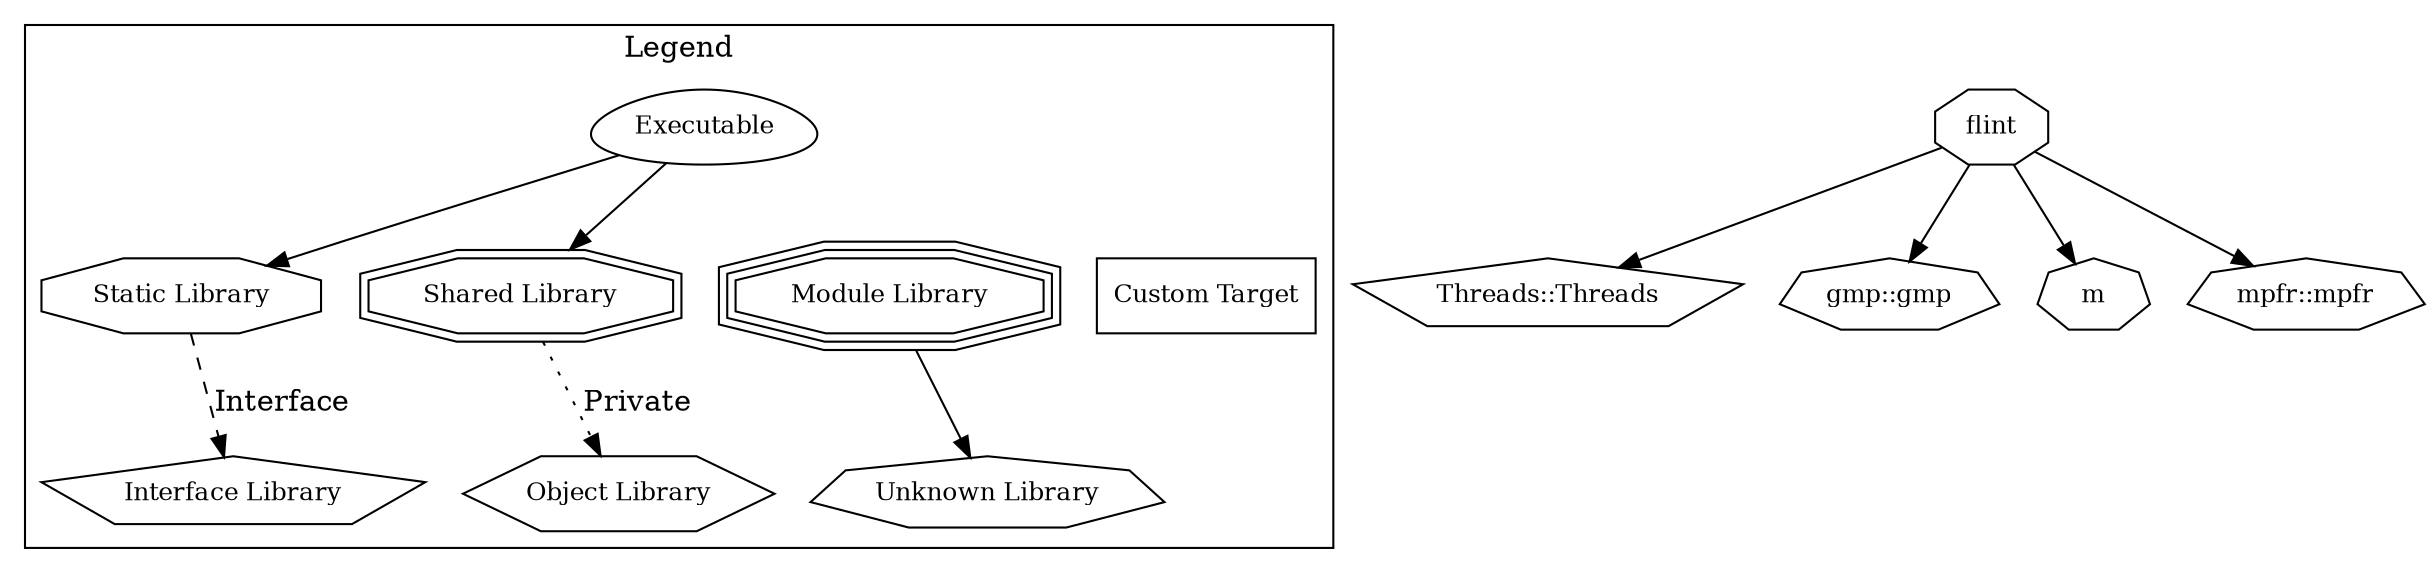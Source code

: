 digraph "flint" {
node [
  fontsize = "12"
];
subgraph clusterLegend {
  label = "Legend";
  color = black;
  edge [ style = invis ];
  legendNode0 [ label = "Executable", shape = egg ];
  legendNode1 [ label = "Static Library", shape = octagon ];
  legendNode2 [ label = "Shared Library", shape = doubleoctagon ];
  legendNode3 [ label = "Module Library", shape = tripleoctagon ];
  legendNode4 [ label = "Interface Library", shape = pentagon ];
  legendNode5 [ label = "Object Library", shape = hexagon ];
  legendNode6 [ label = "Unknown Library", shape = septagon ];
  legendNode7 [ label = "Custom Target", shape = box ];
  legendNode0 -> legendNode1 [ style = solid ];
  legendNode0 -> legendNode2 [ style = solid ];
  legendNode0 -> legendNode3;
  legendNode1 -> legendNode4 [ label = "Interface", style = dashed ];
  legendNode2 -> legendNode5 [ label = "Private", style = dotted ];
  legendNode3 -> legendNode6 [ style = solid ];
  legendNode0 -> legendNode7;
}
    "node0" [ label = "flint", shape = octagon ];
    "node1" [ label = "Threads::Threads", shape = pentagon ];
    "node0" -> "node1"  // flint -> Threads::Threads
    "node2" [ label = "gmp::gmp", shape = septagon ];
    "node0" -> "node2"  // flint -> gmp::gmp
    "node3" [ label = "m", shape = septagon ];
    "node0" -> "node3"  // flint -> m
    "node4" [ label = "mpfr::mpfr", shape = septagon ];
    "node0" -> "node4"  // flint -> mpfr::mpfr
}
